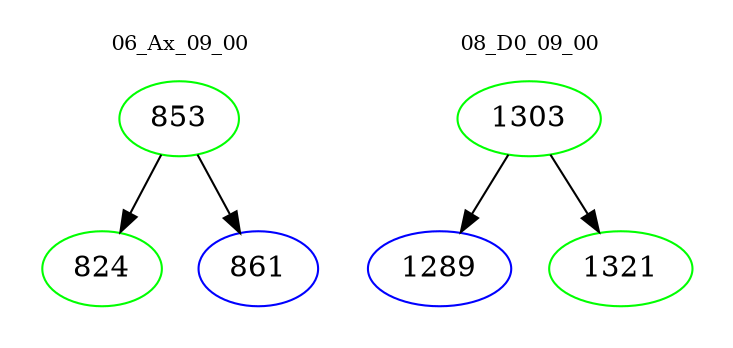 digraph{
subgraph cluster_0 {
color = white
label = "06_Ax_09_00";
fontsize=10;
T0_853 [label="853", color="green"]
T0_853 -> T0_824 [color="black"]
T0_824 [label="824", color="green"]
T0_853 -> T0_861 [color="black"]
T0_861 [label="861", color="blue"]
}
subgraph cluster_1 {
color = white
label = "08_D0_09_00";
fontsize=10;
T1_1303 [label="1303", color="green"]
T1_1303 -> T1_1289 [color="black"]
T1_1289 [label="1289", color="blue"]
T1_1303 -> T1_1321 [color="black"]
T1_1321 [label="1321", color="green"]
}
}
